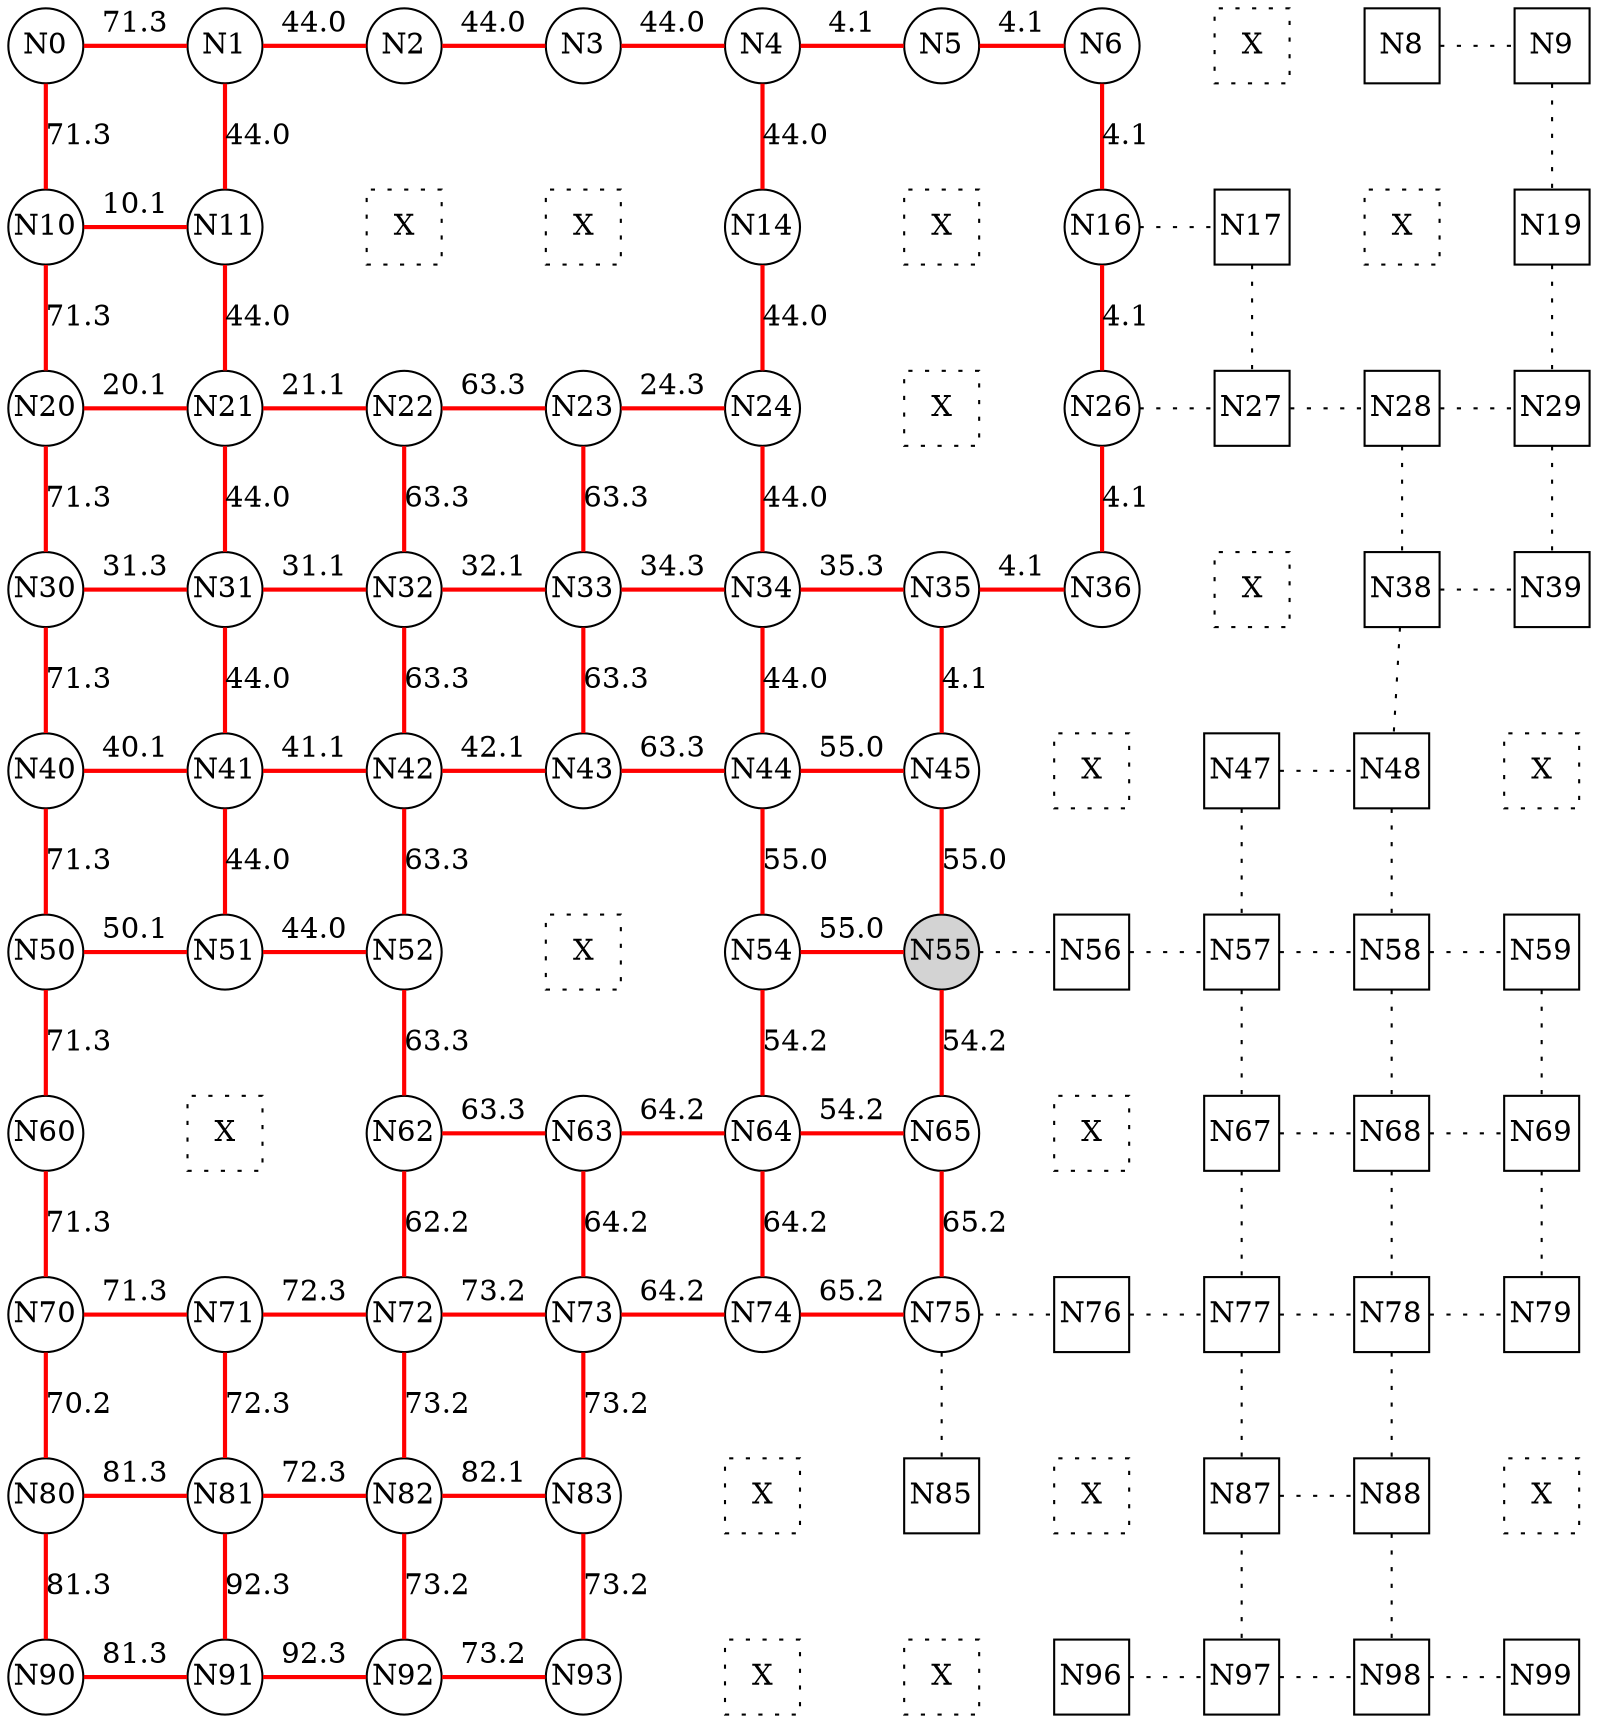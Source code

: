 
 digraph G { graph [layout=dot] 
 {rank=same; N0 [shape=circle, fixedsize=true]; N1 [shape=circle, fixedsize=true]; N2 [shape=circle, fixedsize=true]; N3 [shape=circle, fixedsize=true]; N4 [shape=circle, fixedsize=true]; N5 [shape=circle, fixedsize=true]; N6 [shape=circle, fixedsize=true]; N7 [shape=square, style=dotted, fixedsize=true, label=X]; N8 [shape=square, fixedsize=true]; N9 [shape=square, fixedsize=true];  }
 {rank=same; N10 [shape=circle, fixedsize=true]; N11 [shape=circle, fixedsize=true]; N12 [shape=square, style=dotted, fixedsize=true, label=X]; N13 [shape=square, style=dotted, fixedsize=true, label=X]; N14 [shape=circle, fixedsize=true]; N15 [shape=square, style=dotted, fixedsize=true, label=X]; N16 [shape=circle, fixedsize=true]; N17 [shape=square, fixedsize=true]; N18 [shape=square, style=dotted, fixedsize=true, label=X]; N19 [shape=square, fixedsize=true];  }
 {rank=same; N20 [shape=circle, fixedsize=true]; N21 [shape=circle, fixedsize=true]; N22 [shape=circle, fixedsize=true]; N23 [shape=circle, fixedsize=true]; N24 [shape=circle, fixedsize=true]; N25 [shape=square, style=dotted, fixedsize=true, label=X]; N26 [shape=circle, fixedsize=true]; N27 [shape=square, fixedsize=true]; N28 [shape=square, fixedsize=true]; N29 [shape=square, fixedsize=true];  }
 {rank=same; N30 [shape=circle, fixedsize=true]; N31 [shape=circle, fixedsize=true]; N32 [shape=circle, fixedsize=true]; N33 [shape=circle, fixedsize=true]; N34 [shape=circle, fixedsize=true]; N35 [shape=circle, fixedsize=true]; N36 [shape=circle, fixedsize=true]; N37 [shape=square, style=dotted, fixedsize=true, label=X]; N38 [shape=square, fixedsize=true]; N39 [shape=square, fixedsize=true];  }
 {rank=same; N40 [shape=circle, fixedsize=true]; N41 [shape=circle, fixedsize=true]; N42 [shape=circle, fixedsize=true]; N43 [shape=circle, fixedsize=true]; N44 [shape=circle, fixedsize=true]; N45 [shape=circle, fixedsize=true]; N46 [shape=square, style=dotted, fixedsize=true, label=X]; N47 [shape=square, fixedsize=true]; N48 [shape=square, fixedsize=true]; N49 [shape=square, style=dotted, fixedsize=true, label=X];  }
 {rank=same; N50 [shape=circle, fixedsize=true]; N51 [shape=circle, fixedsize=true]; N52 [shape=circle, fixedsize=true]; N53 [shape=square, style=dotted, fixedsize=true, label=X]; N54 [shape=circle, fixedsize=true]; N55 [shape=circle, style=filled, fixedsize=true]; N56 [shape=square, fixedsize=true]; N57 [shape=square, fixedsize=true]; N58 [shape=square, fixedsize=true]; N59 [shape=square, fixedsize=true];  }
 {rank=same; N60 [shape=circle, fixedsize=true]; N61 [shape=square, style=dotted, fixedsize=true, label=X]; N62 [shape=circle, fixedsize=true]; N63 [shape=circle, fixedsize=true]; N64 [shape=circle, fixedsize=true]; N65 [shape=circle, fixedsize=true]; N66 [shape=square, style=dotted, fixedsize=true, label=X]; N67 [shape=square, fixedsize=true]; N68 [shape=square, fixedsize=true]; N69 [shape=square, fixedsize=true];  }
 {rank=same; N70 [shape=circle, fixedsize=true]; N71 [shape=circle, fixedsize=true]; N72 [shape=circle, fixedsize=true]; N73 [shape=circle, fixedsize=true]; N74 [shape=circle, fixedsize=true]; N75 [shape=circle, fixedsize=true]; N76 [shape=square, fixedsize=true]; N77 [shape=square, fixedsize=true]; N78 [shape=square, fixedsize=true]; N79 [shape=square, fixedsize=true];  }
 {rank=same; N80 [shape=circle, fixedsize=true]; N81 [shape=circle, fixedsize=true]; N82 [shape=circle, fixedsize=true]; N83 [shape=circle, fixedsize=true]; N84 [shape=square, style=dotted, fixedsize=true, label=X]; N85 [shape=square, fixedsize=true]; N86 [shape=square, style=dotted, fixedsize=true, label=X]; N87 [shape=square, fixedsize=true]; N88 [shape=square, fixedsize=true]; N89 [shape=square, style=dotted, fixedsize=true, label=X];  }
 {rank=same; N90 [shape=circle, fixedsize=true]; N91 [shape=circle, fixedsize=true]; N92 [shape=circle, fixedsize=true]; N93 [shape=circle, fixedsize=true]; N94 [shape=square, style=dotted, fixedsize=true, label=X]; N95 [shape=square, style=dotted, fixedsize=true, label=X]; N96 [shape=square, fixedsize=true]; N97 [shape=square, fixedsize=true]; N98 [shape=square, fixedsize=true]; N99 [shape=square, fixedsize=true];  }
N0->N1 [dir=none, color=red, style=bold, label="71.3"]
N1->N2 [dir=none, color=red, style=bold, label="44.0"]
N2->N3 [dir=none, color=red, style=bold, label="44.0"]
N3->N4 [dir=none, color=red, style=bold, label="44.0"]
N4->N5 [dir=none, color=red, style=bold, label="4.1"]
N5->N6 [dir=none, color=red, style=bold, label="4.1"]
N6->N7 [dir=none, style=invis, label=" "]
N7->N8 [dir=none, style=invis, label=" "]
N8->N9 [dir=none, style=dotted, label=""]
N10->N11 [dir=none, color=red, style=bold, label="10.1"]
N11->N12 [dir=none, style=invis, label=" "]
N12->N13 [dir=none, style=invis, label=" "]
N13->N14 [dir=none, style=invis, label=" "]
N14->N15 [dir=none, style=invis, label=" "]
N15->N16 [dir=none, style=invis, label=" "]
N16->N17 [dir=none, style=dotted, label=""]
N17->N18 [dir=none, style=invis, label=" "]
N18->N19 [dir=none, style=invis, label=" "]
N20->N21 [dir=none, color=red, style=bold, label="20.1"]
N21->N22 [dir=none, color=red, style=bold, label="21.1"]
N22->N23 [dir=none, color=red, style=bold, label="63.3"]
N23->N24 [dir=none, color=red, style=bold, label="24.3"]
N24->N25 [dir=none, style=invis, label=" "]
N25->N26 [dir=none, style=invis, label=" "]
N26->N27 [dir=none, style=dotted, label=""]
N27->N28 [dir=none, style=dotted, label=""]
N28->N29 [dir=none, style=dotted, label=""]
N30->N31 [dir=none, color=red, style=bold, label="31.3"]
N31->N32 [dir=none, color=red, style=bold, label="31.1"]
N32->N33 [dir=none, color=red, style=bold, label="32.1"]
N33->N34 [dir=none, color=red, style=bold, label="34.3"]
N34->N35 [dir=none, color=red, style=bold, label="35.3"]
N35->N36 [dir=none, color=red, style=bold, label="4.1"]
N36->N37 [dir=none, style=invis, label=" "]
N37->N38 [dir=none, style=invis, label=" "]
N38->N39 [dir=none, style=dotted, label=""]
N40->N41 [dir=none, color=red, style=bold, label="40.1"]
N41->N42 [dir=none, color=red, style=bold, label="41.1"]
N42->N43 [dir=none, color=red, style=bold, label="42.1"]
N43->N44 [dir=none, color=red, style=bold, label="63.3"]
N44->N45 [dir=none, color=red, style=bold, label="55.0"]
N45->N46 [dir=none, style=invis, label=" "]
N46->N47 [dir=none, style=invis, label=" "]
N47->N48 [dir=none, style=dotted, label=""]
N48->N49 [dir=none, style=invis, label=" "]
N50->N51 [dir=none, color=red, style=bold, label="50.1"]
N51->N52 [dir=none, color=red, style=bold, label="44.0"]
N52->N53 [dir=none, style=invis, label=" "]
N53->N54 [dir=none, style=invis, label=" "]
N54->N55 [dir=none, color=red, style=bold, label="55.0"]
N55->N56 [dir=none, style=dotted, label=""]
N56->N57 [dir=none, style=dotted, label=""]
N57->N58 [dir=none, style=dotted, label=""]
N58->N59 [dir=none, style=dotted, label=""]
N60->N61 [dir=none, style=invis, label=" "]
N61->N62 [dir=none, style=invis, label=" "]
N62->N63 [dir=none, color=red, style=bold, label="63.3"]
N63->N64 [dir=none, color=red, style=bold, label="64.2"]
N64->N65 [dir=none, color=red, style=bold, label="54.2"]
N65->N66 [dir=none, style=invis, label=" "]
N66->N67 [dir=none, style=invis, label=" "]
N67->N68 [dir=none, style=dotted, label=""]
N68->N69 [dir=none, style=dotted, label=""]
N70->N71 [dir=none, color=red, style=bold, label="71.3"]
N71->N72 [dir=none, color=red, style=bold, label="72.3"]
N72->N73 [dir=none, color=red, style=bold, label="73.2"]
N73->N74 [dir=none, color=red, style=bold, label="64.2"]
N74->N75 [dir=none, color=red, style=bold, label="65.2"]
N75->N76 [dir=none, style=dotted, label=""]
N76->N77 [dir=none, style=dotted, label=""]
N77->N78 [dir=none, style=dotted, label=""]
N78->N79 [dir=none, style=dotted, label=""]
N80->N81 [dir=none, color=red, style=bold, label="81.3"]
N81->N82 [dir=none, color=red, style=bold, label="72.3"]
N82->N83 [dir=none, color=red, style=bold, label="82.1"]
N83->N84 [dir=none, style=invis, label=" "]
N84->N85 [dir=none, style=invis, label=" "]
N85->N86 [dir=none, style=invis, label=" "]
N86->N87 [dir=none, style=invis, label=" "]
N87->N88 [dir=none, style=dotted, label=""]
N88->N89 [dir=none, style=invis, label=" "]
N90->N91 [dir=none, color=red, style=bold, label="81.3"]
N91->N92 [dir=none, color=red, style=bold, label="92.3"]
N92->N93 [dir=none, color=red, style=bold, label="73.2"]
N93->N94 [dir=none, style=invis, label=" "]
N94->N95 [dir=none, style=invis, label=" "]
N95->N96 [dir=none, style=invis, label=" "]
N96->N97 [dir=none, style=dotted, label=""]
N97->N98 [dir=none, style=dotted, label=""]
N98->N99 [dir=none, style=dotted, label=""]
N0->N10 [dir=none, color=red, style=bold, label="71.3"]
N10->N20 [dir=none, color=red, style=bold, label="71.3"]
N20->N30 [dir=none, color=red, style=bold, label="71.3"]
N30->N40 [dir=none, color=red, style=bold, label="71.3"]
N40->N50 [dir=none, color=red, style=bold, label="71.3"]
N50->N60 [dir=none, color=red, style=bold, label="71.3"]
N60->N70 [dir=none, color=red, style=bold, label="71.3"]
N70->N80 [dir=none, color=red, style=bold, label="70.2"]
N80->N90 [dir=none, color=red, style=bold, label="81.3"]
N1->N11 [dir=none, color=red, style=bold, label="44.0"]
N11->N21 [dir=none, color=red, style=bold, label="44.0"]
N21->N31 [dir=none, color=red, style=bold, label="44.0"]
N31->N41 [dir=none, color=red, style=bold, label="44.0"]
N41->N51 [dir=none, color=red, style=bold, label="44.0"]
N51->N61 [dir=none, style=invis, label=" "]
N61->N71 [dir=none, style=invis, label=" "]
N71->N81 [dir=none, color=red, style=bold, label="72.3"]
N81->N91 [dir=none, color=red, style=bold, label="92.3"]
N2->N12 [dir=none, style=invis, label=" "]
N12->N22 [dir=none, style=invis, label=" "]
N22->N32 [dir=none, color=red, style=bold, label="63.3"]
N32->N42 [dir=none, color=red, style=bold, label="63.3"]
N42->N52 [dir=none, color=red, style=bold, label="63.3"]
N52->N62 [dir=none, color=red, style=bold, label="63.3"]
N62->N72 [dir=none, color=red, style=bold, label="62.2"]
N72->N82 [dir=none, color=red, style=bold, label="73.2"]
N82->N92 [dir=none, color=red, style=bold, label="73.2"]
N3->N13 [dir=none, style=invis, label=" "]
N13->N23 [dir=none, style=invis, label=" "]
N23->N33 [dir=none, color=red, style=bold, label="63.3"]
N33->N43 [dir=none, color=red, style=bold, label="63.3"]
N43->N53 [dir=none, style=invis, label=" "]
N53->N63 [dir=none, style=invis, label=" "]
N63->N73 [dir=none, color=red, style=bold, label="64.2"]
N73->N83 [dir=none, color=red, style=bold, label="73.2"]
N83->N93 [dir=none, color=red, style=bold, label="73.2"]
N4->N14 [dir=none, color=red, style=bold, label="44.0"]
N14->N24 [dir=none, color=red, style=bold, label="44.0"]
N24->N34 [dir=none, color=red, style=bold, label="44.0"]
N34->N44 [dir=none, color=red, style=bold, label="44.0"]
N44->N54 [dir=none, color=red, style=bold, label="55.0"]
N54->N64 [dir=none, color=red, style=bold, label="54.2"]
N64->N74 [dir=none, color=red, style=bold, label="64.2"]
N74->N84 [dir=none, style=invis, label=" "]
N84->N94 [dir=none, style=invis, label=" "]
N5->N15 [dir=none, style=invis, label=" "]
N15->N25 [dir=none, style=invis, label=" "]
N25->N35 [dir=none, style=invis, label=" "]
N35->N45 [dir=none, color=red, style=bold, label="4.1"]
N45->N55 [dir=none, color=red, style=bold, label="55.0"]
N55->N65 [dir=none, color=red, style=bold, label="54.2"]
N65->N75 [dir=none, color=red, style=bold, label="65.2"]
N75->N85 [dir=none, style=dotted, label=""]
N85->N95 [dir=none, style=invis, label=" "]
N6->N16 [dir=none, color=red, style=bold, label="4.1"]
N16->N26 [dir=none, color=red, style=bold, label="4.1"]
N26->N36 [dir=none, color=red, style=bold, label="4.1"]
N36->N46 [dir=none, style=invis, label=" "]
N46->N56 [dir=none, style=invis, label=" "]
N56->N66 [dir=none, style=invis, label=" "]
N66->N76 [dir=none, style=invis, label=" "]
N76->N86 [dir=none, style=invis, label=" "]
N86->N96 [dir=none, style=invis, label=" "]
N7->N17 [dir=none, style=invis, label=" "]
N17->N27 [dir=none, style=dotted, label=""]
N27->N37 [dir=none, style=invis, label=" "]
N37->N47 [dir=none, style=invis, label=" "]
N47->N57 [dir=none, style=dotted, label=""]
N57->N67 [dir=none, style=dotted, label=""]
N67->N77 [dir=none, style=dotted, label=""]
N77->N87 [dir=none, style=dotted, label=""]
N87->N97 [dir=none, style=dotted, label=""]
N8->N18 [dir=none, style=invis, label=" "]
N18->N28 [dir=none, style=invis, label=" "]
N28->N38 [dir=none, style=dotted, label=""]
N38->N48 [dir=none, style=dotted, label=""]
N48->N58 [dir=none, style=dotted, label=""]
N58->N68 [dir=none, style=dotted, label=""]
N68->N78 [dir=none, style=dotted, label=""]
N78->N88 [dir=none, style=dotted, label=""]
N88->N98 [dir=none, style=dotted, label=""]
N9->N19 [dir=none, style=dotted, label=""]
N19->N29 [dir=none, style=dotted, label=""]
N29->N39 [dir=none, style=dotted, label=""]
N39->N49 [dir=none, style=invis, label=" "]
N49->N59 [dir=none, style=invis, label=" "]
N59->N69 [dir=none, style=dotted, label=""]
N69->N79 [dir=none, style=dotted, label=""]
N79->N89 [dir=none, style=invis, label=" "]
N89->N99 [dir=none, style=invis, label=" "]
 }
